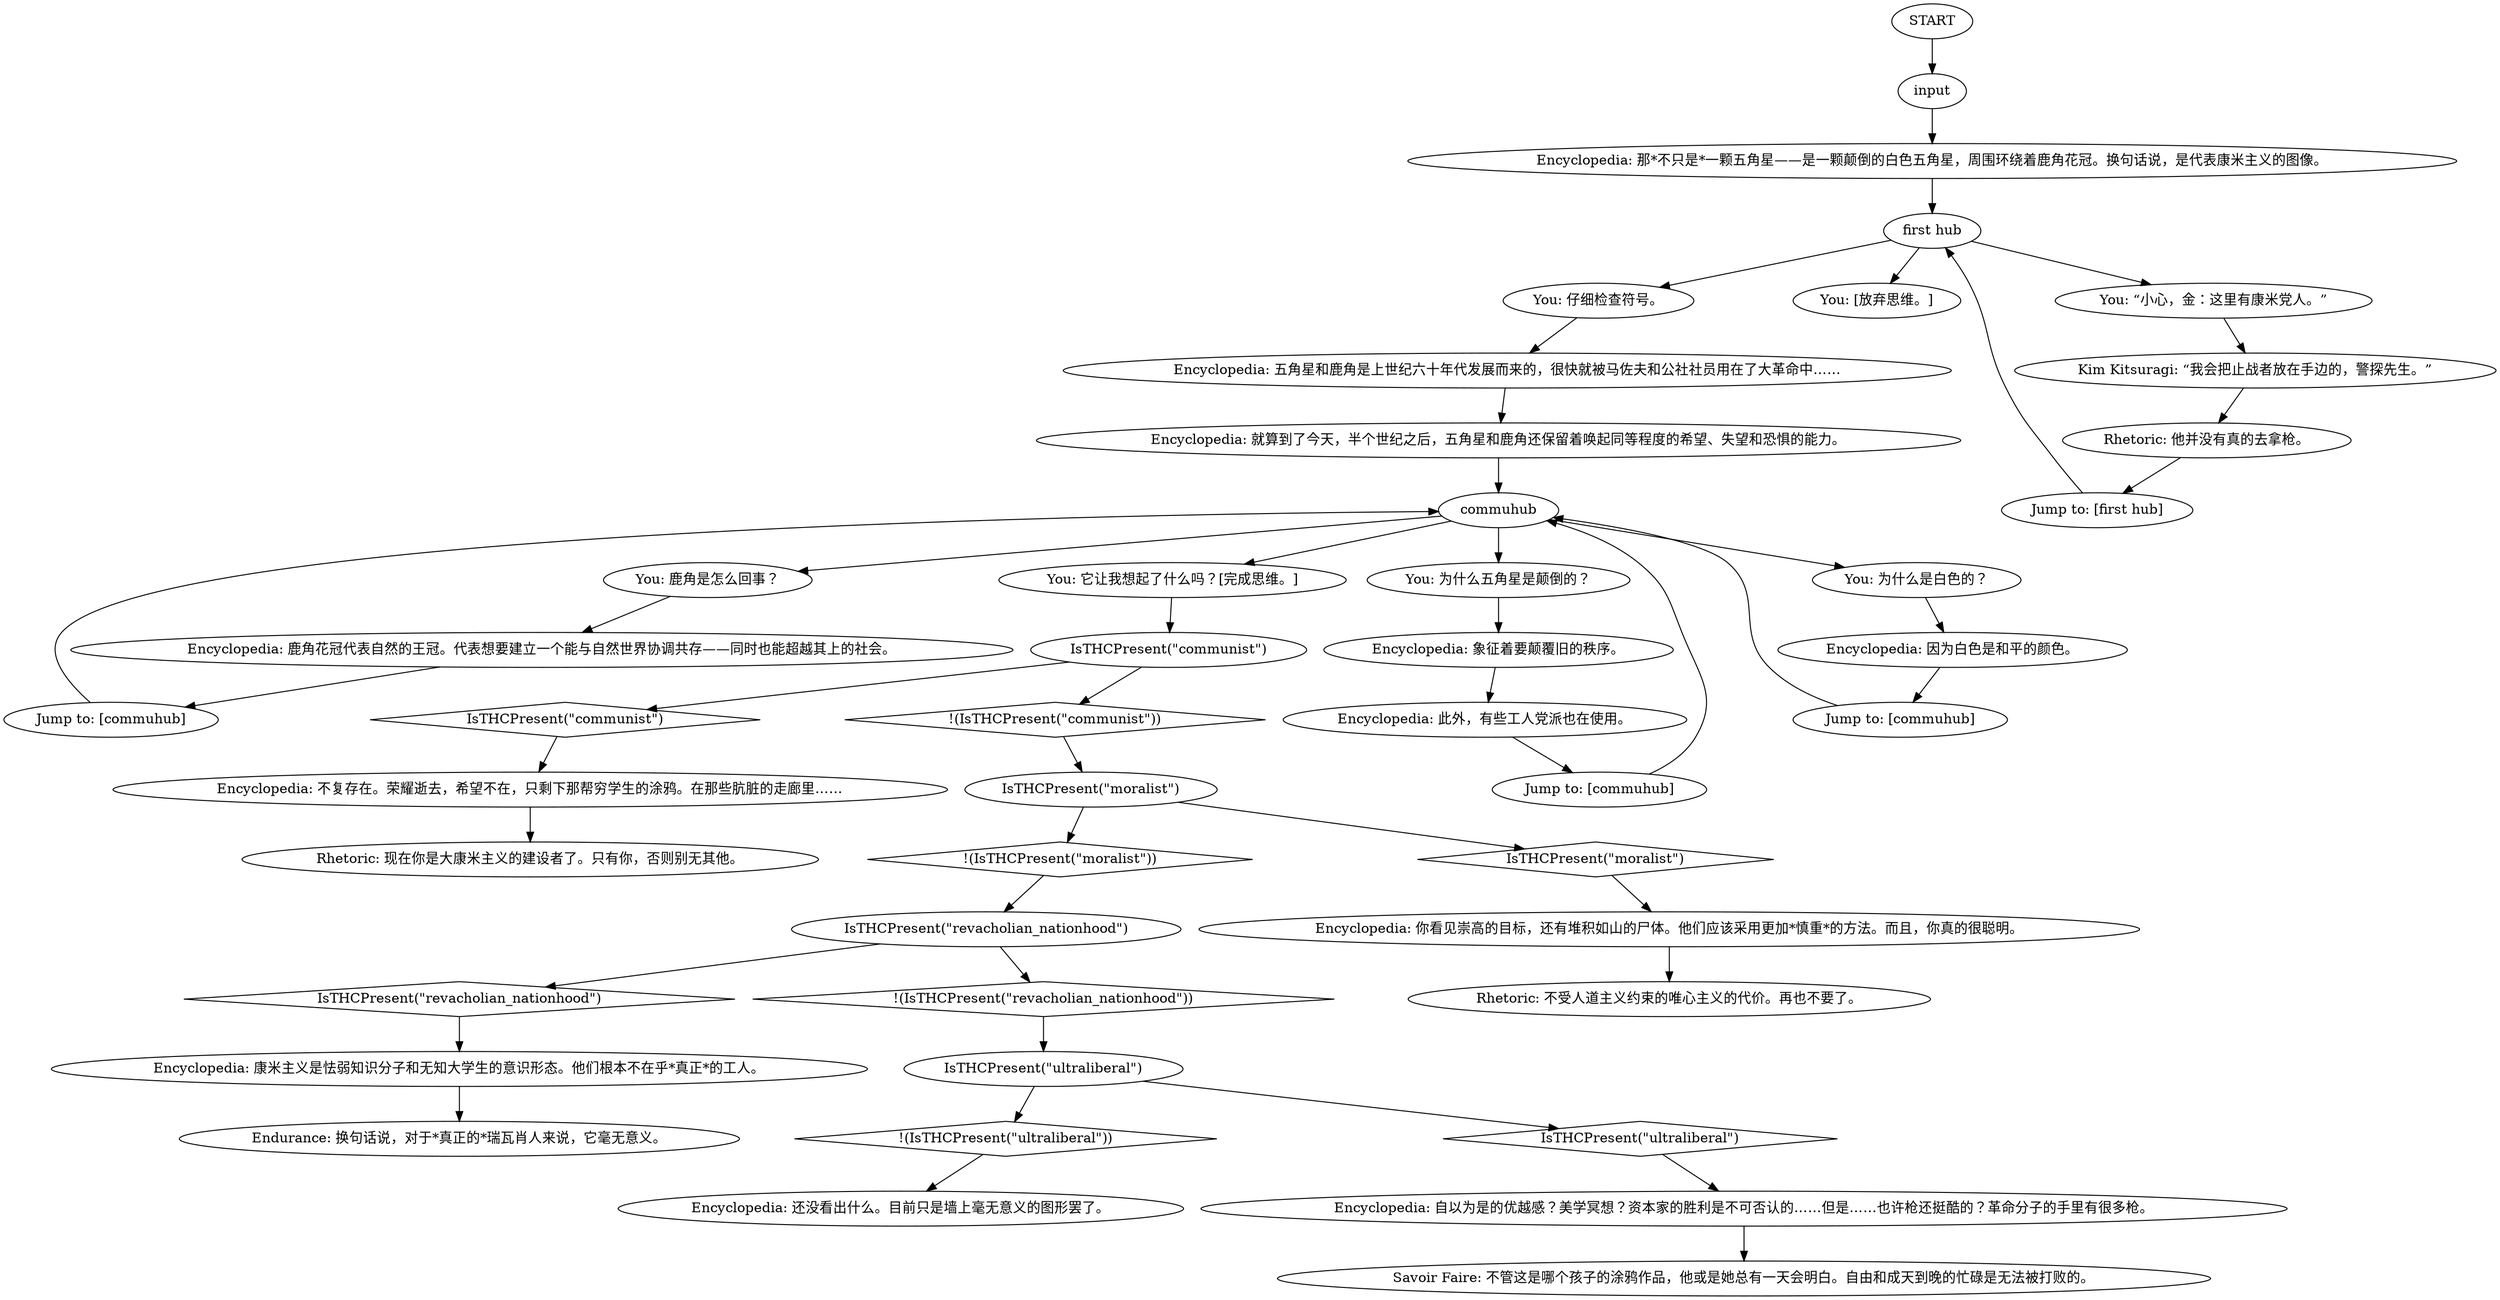 # APT ORB / encyclo logo of communism
# The symbol of communism.
# ==================================================
digraph G {
	  0 [label="START"];
	  1 [label="input"];
	  2 [label="Encyclopedia: 因为白色是和平的颜色。"];
	  3 [label="Encyclopedia: 鹿角花冠代表自然的王冠。代表想要建立一个能与自然世界协调共存——同时也能超越其上的社会。"];
	  4 [label="Endurance: 换句话说，对于*真正的*瑞瓦肖人来说，它毫无意义。"];
	  5 [label="Savoir Faire: 不管这是哪个孩子的涂鸦作品，他或是她总有一天会明白。自由和成天到晚的忙碌是无法被打败的。"];
	  6 [label="You: 它让我想起了什么吗？[完成思维。]"];
	  7 [label="You: 为什么五角星是颠倒的？"];
	  8 [label="You: 仔细检查符号。"];
	  9 [label="Encyclopedia: 象征着要颠覆旧的秩序。"];
	  10 [label="Jump to: [commuhub]"];
	  11 [label="Rhetoric: 现在你是大康米主义的建设者了。只有你，否则别无其他。"];
	  12 [label="You: 鹿角是怎么回事？"];
	  14 [label="IsTHCPresent(\"communist\")"];
	  15 [label="IsTHCPresent(\"communist\")", shape=diamond];
	  16 [label="!(IsTHCPresent(\"communist\"))", shape=diamond];
	  17 [label="IsTHCPresent(\"moralist\")"];
	  18 [label="IsTHCPresent(\"moralist\")", shape=diamond];
	  19 [label="!(IsTHCPresent(\"moralist\"))", shape=diamond];
	  20 [label="Rhetoric: 他并没有真的去拿枪。"];
	  21 [label="You: [放弃思维。]"];
	  22 [label="Encyclopedia: 五角星和鹿角是上世纪六十年代发展而来的，很快就被马佐夫和公社社员用在了大革命中……"];
	  23 [label="Jump to: [commuhub]"];
	  24 [label="IsTHCPresent(\"revacholian_nationhood\")"];
	  25 [label="IsTHCPresent(\"revacholian_nationhood\")", shape=diamond];
	  26 [label="!(IsTHCPresent(\"revacholian_nationhood\"))", shape=diamond];
	  27 [label="Encyclopedia: 还没看出什么。目前只是墙上毫无意义的图形罢了。"];
	  28 [label="Encyclopedia: 就算到了今天，半个世纪之后，五角星和鹿角还保留着唤起同等程度的希望、失望和恐惧的能力。"];
	  29 [label="You: 为什么是白色的？"];
	  30 [label="Encyclopedia: 康米主义是怯弱知识分子和无知大学生的意识形态。他们根本不在乎*真正*的工人。"];
	  31 [label="Rhetoric: 不受人道主义约束的唯心主义的代价。再也不要了。"];
	  32 [label="You: “小心，金：这里有康米党人。”"];
	  33 [label="Encyclopedia: 此外，有些工人党派也在使用。"];
	  34 [label="commuhub"];
	  35 [label="Jump to: [commuhub]"];
	  36 [label="first hub"];
	  37 [label="Kim Kitsuragi: “我会把止战者放在手边的，警探先生。”"];
	  38 [label="Encyclopedia: 不复存在。荣耀逝去，希望不在，只剩下那帮穷学生的涂鸦。在那些肮脏的走廊里……"];
	  39 [label="Encyclopedia: 你看见崇高的目标，还有堆积如山的尸体。他们应该采用更加*慎重*的方法。而且，你真的很聪明。"];
	  40 [label="Jump to: [first hub]"];
	  41 [label="Encyclopedia: 那*不只是*一颗五角星——是一颗颠倒的白色五角星，周围环绕着鹿角花冠。换句话说，是代表康米主义的图像。"];
	  42 [label="IsTHCPresent(\"ultraliberal\")"];
	  43 [label="IsTHCPresent(\"ultraliberal\")", shape=diamond];
	  44 [label="!(IsTHCPresent(\"ultraliberal\"))", shape=diamond];
	  45 [label="Encyclopedia: 自以为是的优越感？美学冥想？资本家的胜利是不可否认的……但是……也许枪还挺酷的？革命分子的手里有很多枪。"];
	  0 -> 1
	  1 -> 41
	  2 -> 35
	  3 -> 10
	  6 -> 14
	  7 -> 9
	  8 -> 22
	  9 -> 33
	  10 -> 34
	  12 -> 3
	  14 -> 16
	  14 -> 15
	  15 -> 38
	  16 -> 17
	  17 -> 18
	  17 -> 19
	  18 -> 39
	  19 -> 24
	  20 -> 40
	  22 -> 28
	  23 -> 34
	  24 -> 25
	  24 -> 26
	  25 -> 30
	  26 -> 42
	  28 -> 34
	  29 -> 2
	  30 -> 4
	  32 -> 37
	  33 -> 23
	  34 -> 12
	  34 -> 29
	  34 -> 6
	  34 -> 7
	  35 -> 34
	  36 -> 32
	  36 -> 8
	  36 -> 21
	  37 -> 20
	  38 -> 11
	  39 -> 31
	  40 -> 36
	  41 -> 36
	  42 -> 43
	  42 -> 44
	  43 -> 45
	  44 -> 27
	  45 -> 5
}

